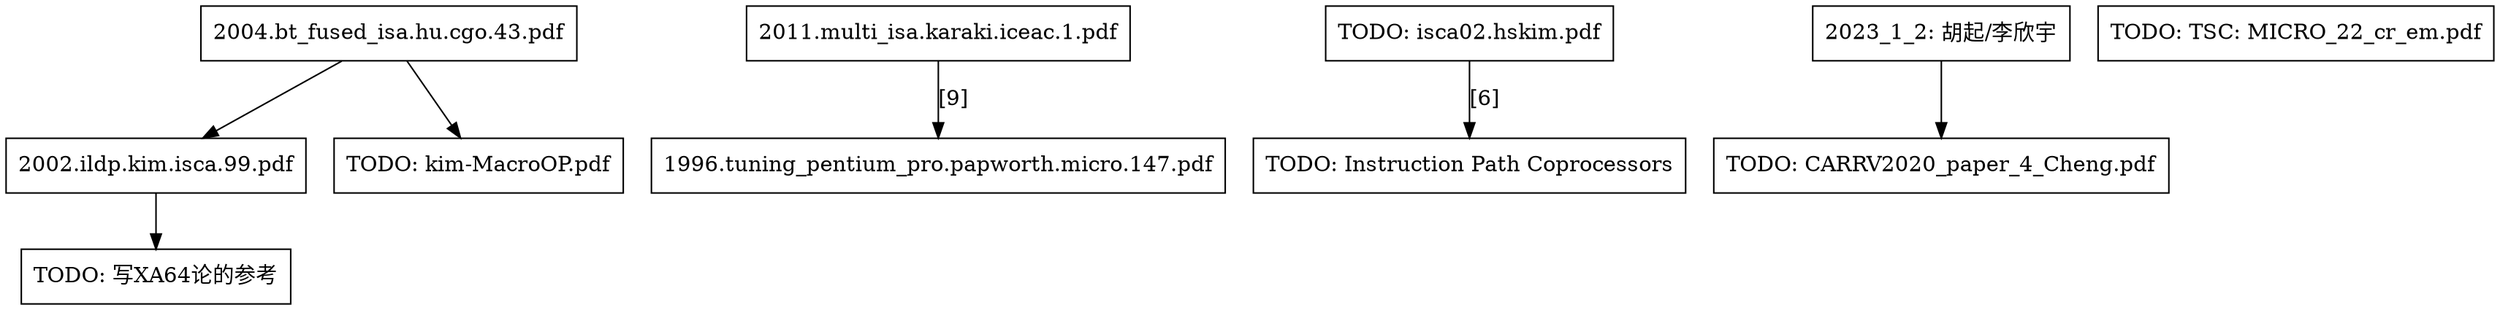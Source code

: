 // command line:
//   neato -Tsvg -O Essays.gv
digraph {
// attributes
style=filled;
/// color name: https://graphviz.org/doc/info/colors.html
color=whitesmoke;

// node attributes
node[
shape=box,
style="filled, solid",
color=black,
fillcolor=white,
];

/// edge attributes
edge[
];

"2004.bt_fused_isa.hu.cgo.43.pdf" -> {
    "2002.ildp.kim.isca.99.pdf";
    "TODO: kim-MacroOP.pdf";
}

"2011.multi_isa.karaki.iceac.1.pdf" ->
    "1996.tuning_pentium_pro.papworth.micro.147.pdf" [label="[9]"];

"TODO: isca02.hskim.pdf" ->
    "TODO: Instruction Path Coprocessors" [label="[6]"];

// 2023.01.02
"2023_1_2: 胡起/李欣宇" -> "TODO: CARRV2020_paper_4_Cheng.pdf";

"TODO: TSC: MICRO_22_cr_em.pdf";

// 2023.01.03
"2002.ildp.kim.isca.99.pdf" -> "TODO: 写XA64论的参考"
}
